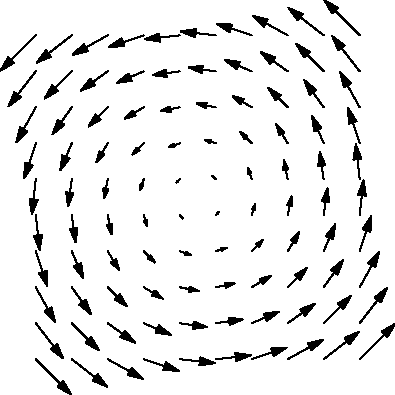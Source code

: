import graph;
size(7cm);
path vector(pair z) {return
(0,0)--(-z.y, z.x);}
add(vectorfield(vector,(-4,-4),(4,4)));
